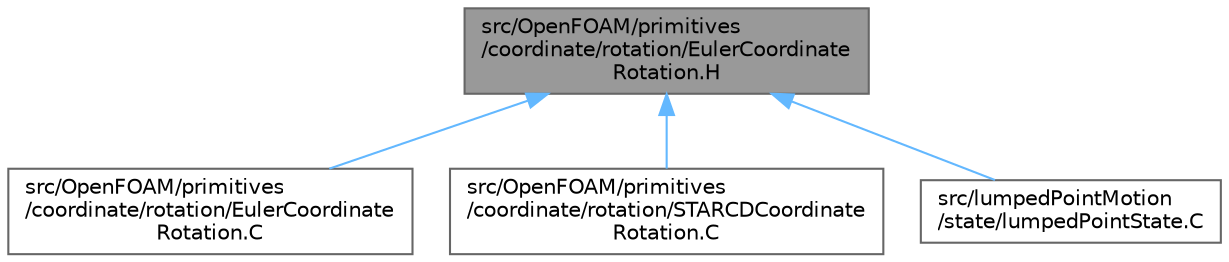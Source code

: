 digraph "src/OpenFOAM/primitives/coordinate/rotation/EulerCoordinateRotation.H"
{
 // LATEX_PDF_SIZE
  bgcolor="transparent";
  edge [fontname=Helvetica,fontsize=10,labelfontname=Helvetica,labelfontsize=10];
  node [fontname=Helvetica,fontsize=10,shape=box,height=0.2,width=0.4];
  Node1 [id="Node000001",label="src/OpenFOAM/primitives\l/coordinate/rotation/EulerCoordinate\lRotation.H",height=0.2,width=0.4,color="gray40", fillcolor="grey60", style="filled", fontcolor="black",tooltip=" "];
  Node1 -> Node2 [id="edge1_Node000001_Node000002",dir="back",color="steelblue1",style="solid",tooltip=" "];
  Node2 [id="Node000002",label="src/OpenFOAM/primitives\l/coordinate/rotation/EulerCoordinate\lRotation.C",height=0.2,width=0.4,color="grey40", fillcolor="white", style="filled",URL="$EulerCoordinateRotation_8C.html",tooltip=" "];
  Node1 -> Node3 [id="edge2_Node000001_Node000003",dir="back",color="steelblue1",style="solid",tooltip=" "];
  Node3 [id="Node000003",label="src/OpenFOAM/primitives\l/coordinate/rotation/STARCDCoordinate\lRotation.C",height=0.2,width=0.4,color="grey40", fillcolor="white", style="filled",URL="$STARCDCoordinateRotation_8C.html",tooltip=" "];
  Node1 -> Node4 [id="edge3_Node000001_Node000004",dir="back",color="steelblue1",style="solid",tooltip=" "];
  Node4 [id="Node000004",label="src/lumpedPointMotion\l/state/lumpedPointState.C",height=0.2,width=0.4,color="grey40", fillcolor="white", style="filled",URL="$lumpedPointState_8C.html",tooltip=" "];
}
